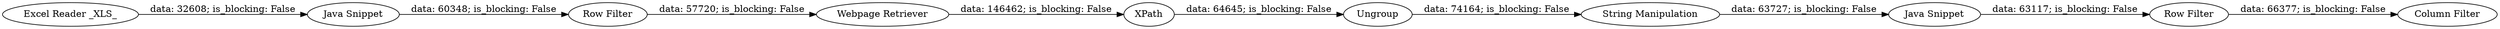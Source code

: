 digraph {
	"3219546400483264907_19" [label="Java Snippet"]
	"3219546400483264907_20" [label="Column Filter"]
	"3219546400483264907_16" [label="Row Filter"]
	"3219546400483264907_18" [label="Java Snippet"]
	"3219546400483264907_8" [label=XPath]
	"3219546400483264907_17" [label="Excel Reader _XLS_"]
	"3219546400483264907_9" [label="Webpage Retriever"]
	"3219546400483264907_11" [label="String Manipulation"]
	"3219546400483264907_10" [label=Ungroup]
	"3219546400483264907_12" [label="Row Filter"]
	"3219546400483264907_18" -> "3219546400483264907_16" [label="data: 60348; is_blocking: False"]
	"3219546400483264907_12" -> "3219546400483264907_20" [label="data: 66377; is_blocking: False"]
	"3219546400483264907_11" -> "3219546400483264907_19" [label="data: 63727; is_blocking: False"]
	"3219546400483264907_16" -> "3219546400483264907_9" [label="data: 57720; is_blocking: False"]
	"3219546400483264907_19" -> "3219546400483264907_12" [label="data: 63117; is_blocking: False"]
	"3219546400483264907_10" -> "3219546400483264907_11" [label="data: 74164; is_blocking: False"]
	"3219546400483264907_9" -> "3219546400483264907_8" [label="data: 146462; is_blocking: False"]
	"3219546400483264907_17" -> "3219546400483264907_18" [label="data: 32608; is_blocking: False"]
	"3219546400483264907_8" -> "3219546400483264907_10" [label="data: 64645; is_blocking: False"]
	rankdir=LR
}
